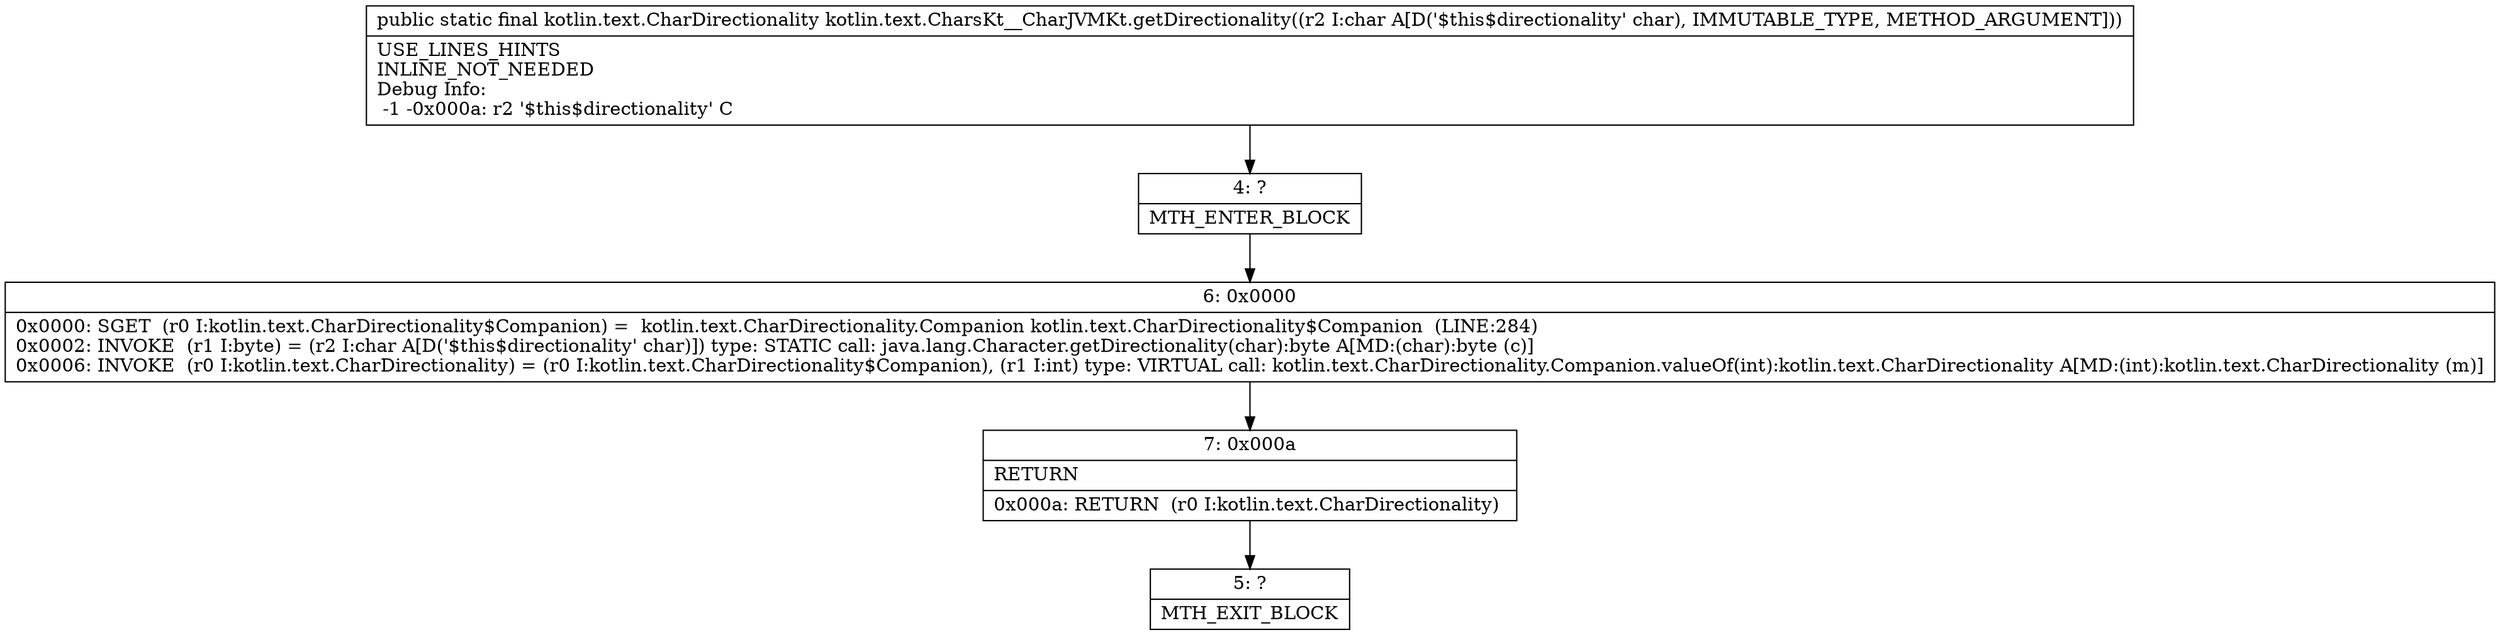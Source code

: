 digraph "CFG forkotlin.text.CharsKt__CharJVMKt.getDirectionality(C)Lkotlin\/text\/CharDirectionality;" {
Node_4 [shape=record,label="{4\:\ ?|MTH_ENTER_BLOCK\l}"];
Node_6 [shape=record,label="{6\:\ 0x0000|0x0000: SGET  (r0 I:kotlin.text.CharDirectionality$Companion) =  kotlin.text.CharDirectionality.Companion kotlin.text.CharDirectionality$Companion  (LINE:284)\l0x0002: INVOKE  (r1 I:byte) = (r2 I:char A[D('$this$directionality' char)]) type: STATIC call: java.lang.Character.getDirectionality(char):byte A[MD:(char):byte (c)]\l0x0006: INVOKE  (r0 I:kotlin.text.CharDirectionality) = (r0 I:kotlin.text.CharDirectionality$Companion), (r1 I:int) type: VIRTUAL call: kotlin.text.CharDirectionality.Companion.valueOf(int):kotlin.text.CharDirectionality A[MD:(int):kotlin.text.CharDirectionality (m)]\l}"];
Node_7 [shape=record,label="{7\:\ 0x000a|RETURN\l|0x000a: RETURN  (r0 I:kotlin.text.CharDirectionality) \l}"];
Node_5 [shape=record,label="{5\:\ ?|MTH_EXIT_BLOCK\l}"];
MethodNode[shape=record,label="{public static final kotlin.text.CharDirectionality kotlin.text.CharsKt__CharJVMKt.getDirectionality((r2 I:char A[D('$this$directionality' char), IMMUTABLE_TYPE, METHOD_ARGUMENT]))  | USE_LINES_HINTS\lINLINE_NOT_NEEDED\lDebug Info:\l  \-1 \-0x000a: r2 '$this$directionality' C\l}"];
MethodNode -> Node_4;Node_4 -> Node_6;
Node_6 -> Node_7;
Node_7 -> Node_5;
}

